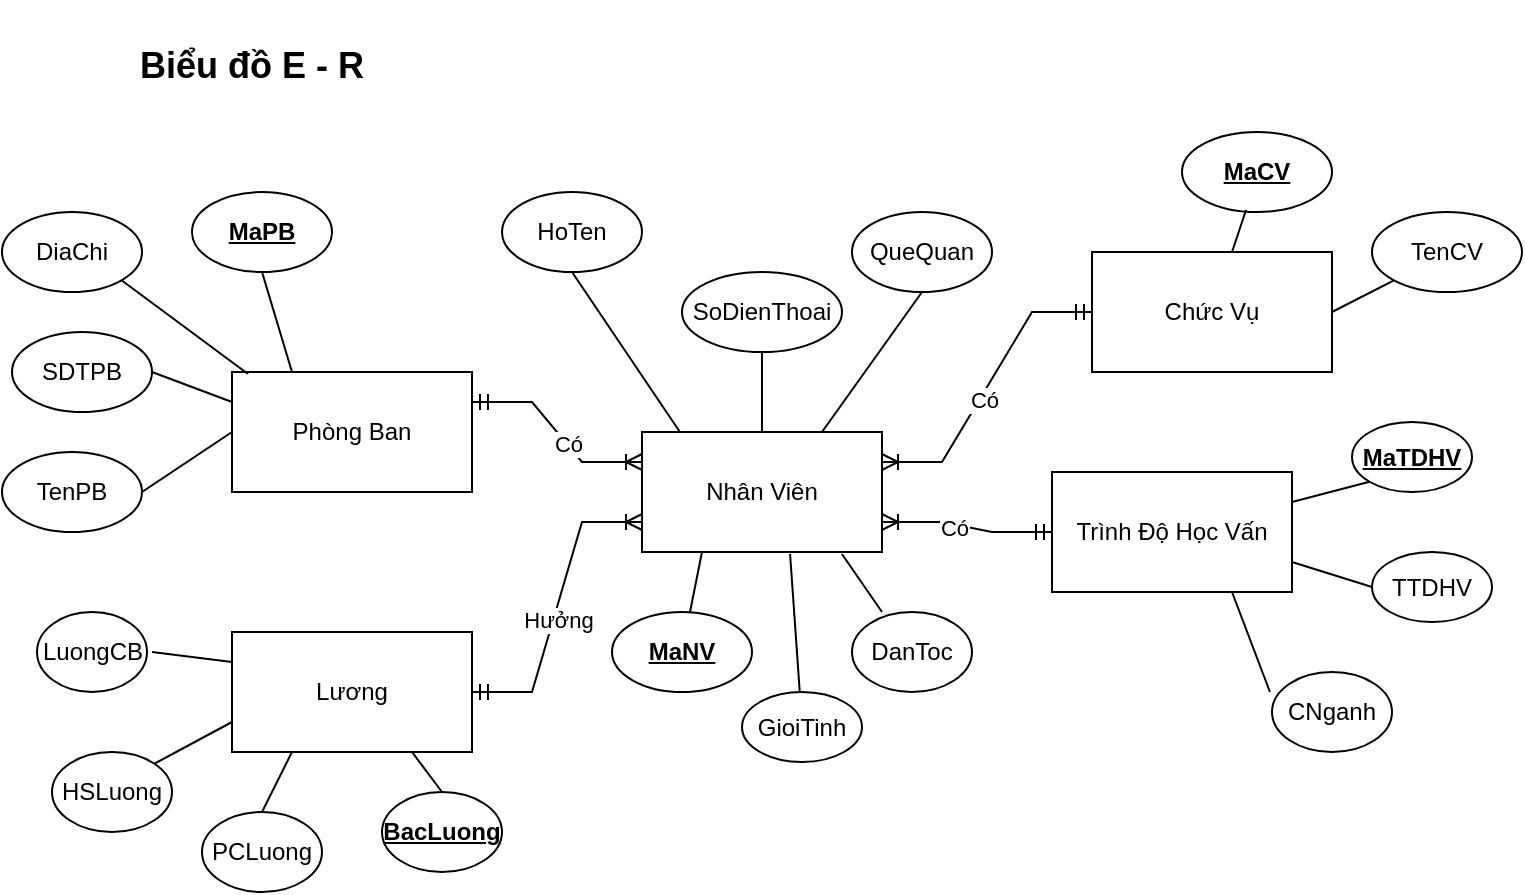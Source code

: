 <mxfile version="21.0.8" type="google"><diagram name="Page-1" id="upn78y1MiDqmE92Ycoaz"><mxGraphModel grid="1" page="1" gridSize="10" guides="1" tooltips="1" connect="1" arrows="1" fold="1" pageScale="1" pageWidth="850" pageHeight="1100" math="0" shadow="0"><root><mxCell id="0"/><mxCell id="1" parent="0"/><mxCell id="vMW8LU60BYyYWfHZtLef-13" value="Nhân Viên" style="rounded=0;whiteSpace=wrap;html=1;" vertex="1" parent="1"><mxGeometry x="375" y="210" width="120" height="60" as="geometry"/></mxCell><object label="MaNV" MaNV="" id="vMW8LU60BYyYWfHZtLef-14"><mxCell style="ellipse;whiteSpace=wrap;html=1;fontStyle=5" vertex="1" parent="1"><mxGeometry x="360" y="300" width="70" height="40" as="geometry"/></mxCell></object><object label="DanToc" MaNV="" id="vMW8LU60BYyYWfHZtLef-16"><mxCell style="ellipse;whiteSpace=wrap;html=1;" vertex="1" parent="1"><mxGeometry x="480" y="300" width="60" height="40" as="geometry"/></mxCell></object><object label="HoTen" MaNV="" id="vMW8LU60BYyYWfHZtLef-17"><mxCell style="ellipse;whiteSpace=wrap;html=1;" vertex="1" parent="1"><mxGeometry x="305" y="90" width="70" height="40" as="geometry"/></mxCell></object><object label="GioiTinh" MaNV="" id="vMW8LU60BYyYWfHZtLef-18"><mxCell style="ellipse;whiteSpace=wrap;html=1;" vertex="1" parent="1"><mxGeometry x="425" y="340" width="60" height="35" as="geometry"/></mxCell></object><object label="SoDienThoai" MaNV="" id="vMW8LU60BYyYWfHZtLef-19"><mxCell style="ellipse;whiteSpace=wrap;html=1;" vertex="1" parent="1"><mxGeometry x="395" y="130" width="80" height="40" as="geometry"/></mxCell></object><mxCell id="vMW8LU60BYyYWfHZtLef-20" value="QueQuan" style="ellipse;whiteSpace=wrap;html=1;" vertex="1" parent="1"><mxGeometry x="480" y="100" width="70" height="40" as="geometry"/></mxCell><mxCell id="vMW8LU60BYyYWfHZtLef-21" value="" style="endArrow=none;html=1;rounded=0;exitX=0.25;exitY=0;exitDx=0;exitDy=0;entryX=0.833;entryY=1.017;entryDx=0;entryDy=0;entryPerimeter=0;exitPerimeter=0;" edge="1" parent="1" source="vMW8LU60BYyYWfHZtLef-16" target="vMW8LU60BYyYWfHZtLef-13"><mxGeometry width="50" height="50" relative="1" as="geometry"><mxPoint x="420" y="400" as="sourcePoint"/><mxPoint x="420" y="270" as="targetPoint"/></mxGeometry></mxCell><mxCell id="vMW8LU60BYyYWfHZtLef-22" value="" style="endArrow=none;html=1;rounded=0;entryX=0.25;entryY=1;entryDx=0;entryDy=0;" edge="1" parent="1" source="vMW8LU60BYyYWfHZtLef-14" target="vMW8LU60BYyYWfHZtLef-13"><mxGeometry width="50" height="50" relative="1" as="geometry"><mxPoint x="160" y="214" as="sourcePoint"/><mxPoint x="200" y="202" as="targetPoint"/><Array as="points"/></mxGeometry></mxCell><mxCell id="vMW8LU60BYyYWfHZtLef-23" value="" style="endArrow=none;html=1;rounded=0;exitX=0.5;exitY=1;exitDx=0;exitDy=0;entryX=0.158;entryY=0;entryDx=0;entryDy=0;entryPerimeter=0;" edge="1" parent="1" source="vMW8LU60BYyYWfHZtLef-17" target="vMW8LU60BYyYWfHZtLef-13"><mxGeometry width="50" height="50" relative="1" as="geometry"><mxPoint x="170" y="224" as="sourcePoint"/><mxPoint x="210" y="212" as="targetPoint"/></mxGeometry></mxCell><mxCell id="vMW8LU60BYyYWfHZtLef-24" value="" style="endArrow=none;html=1;rounded=0;exitX=0.5;exitY=1;exitDx=0;exitDy=0;entryX=0.5;entryY=0;entryDx=0;entryDy=0;" edge="1" parent="1" source="vMW8LU60BYyYWfHZtLef-19" target="vMW8LU60BYyYWfHZtLef-13"><mxGeometry width="50" height="50" relative="1" as="geometry"><mxPoint x="223" y="90" as="sourcePoint"/><mxPoint x="223" y="140" as="targetPoint"/></mxGeometry></mxCell><mxCell id="vMW8LU60BYyYWfHZtLef-25" value="" style="endArrow=none;html=1;rounded=0;exitX=0.75;exitY=0;exitDx=0;exitDy=0;entryX=0.5;entryY=1;entryDx=0;entryDy=0;" edge="1" parent="1" source="vMW8LU60BYyYWfHZtLef-13" target="vMW8LU60BYyYWfHZtLef-20"><mxGeometry width="50" height="50" relative="1" as="geometry"><mxPoint x="190" y="244" as="sourcePoint"/><mxPoint x="230" y="232" as="targetPoint"/></mxGeometry></mxCell><mxCell id="vMW8LU60BYyYWfHZtLef-26" value="" style="endArrow=none;html=1;rounded=0;entryX=0.617;entryY=1.017;entryDx=0;entryDy=0;entryPerimeter=0;" edge="1" parent="1" source="vMW8LU60BYyYWfHZtLef-18" target="vMW8LU60BYyYWfHZtLef-13"><mxGeometry width="50" height="50" relative="1" as="geometry"><mxPoint x="200" y="254" as="sourcePoint"/><mxPoint x="240" y="242" as="targetPoint"/></mxGeometry></mxCell><mxCell id="vMW8LU60BYyYWfHZtLef-27" value="Chức Vụ" style="rounded=0;whiteSpace=wrap;html=1;" vertex="1" parent="1"><mxGeometry x="600" y="120" width="120" height="60" as="geometry"/></mxCell><mxCell id="vMW8LU60BYyYWfHZtLef-28" value="MaCV" style="ellipse;whiteSpace=wrap;html=1;fontStyle=5" vertex="1" parent="1"><mxGeometry x="645" y="60" width="75" height="40" as="geometry"/></mxCell><mxCell id="vMW8LU60BYyYWfHZtLef-29" value="TenCV" style="ellipse;whiteSpace=wrap;html=1;" vertex="1" parent="1"><mxGeometry x="740" y="100" width="75" height="40" as="geometry"/></mxCell><mxCell id="vMW8LU60BYyYWfHZtLef-30" value="" style="endArrow=none;html=1;rounded=0;entryX=0.427;entryY=0.975;entryDx=0;entryDy=0;entryPerimeter=0;" edge="1" parent="1" source="vMW8LU60BYyYWfHZtLef-27" target="vMW8LU60BYyYWfHZtLef-28"><mxGeometry width="50" height="50" relative="1" as="geometry"><mxPoint x="420" y="400" as="sourcePoint"/><mxPoint x="470" y="350" as="targetPoint"/></mxGeometry></mxCell><mxCell id="vMW8LU60BYyYWfHZtLef-31" value="" style="endArrow=none;html=1;rounded=0;entryX=0;entryY=1;entryDx=0;entryDy=0;exitX=1;exitY=0.5;exitDx=0;exitDy=0;" edge="1" parent="1" source="vMW8LU60BYyYWfHZtLef-27" target="vMW8LU60BYyYWfHZtLef-29"><mxGeometry width="50" height="50" relative="1" as="geometry"><mxPoint x="576" y="120" as="sourcePoint"/><mxPoint x="582" y="89" as="targetPoint"/></mxGeometry></mxCell><mxCell id="vMW8LU60BYyYWfHZtLef-33" value="" style="edgeStyle=entityRelationEdgeStyle;fontSize=12;html=1;endArrow=ERoneToMany;startArrow=ERmandOne;rounded=0;entryX=1;entryY=0.25;entryDx=0;entryDy=0;exitX=0;exitY=0.5;exitDx=0;exitDy=0;" edge="1" parent="1" source="vMW8LU60BYyYWfHZtLef-27" target="vMW8LU60BYyYWfHZtLef-13"><mxGeometry width="100" height="100" relative="1" as="geometry"><mxPoint x="450" y="210" as="sourcePoint"/><mxPoint x="450" y="90" as="targetPoint"/></mxGeometry></mxCell><mxCell id="vMW8LU60BYyYWfHZtLef-49" value="Có" style="edgeLabel;html=1;align=center;verticalAlign=middle;resizable=0;points=[];" connectable="0" vertex="1" parent="vMW8LU60BYyYWfHZtLef-33"><mxGeometry x="0.079" y="2" relative="1" as="geometry"><mxPoint as="offset"/></mxGeometry></mxCell><mxCell id="vMW8LU60BYyYWfHZtLef-36" value="Trình Độ Học Vấn" style="rounded=0;whiteSpace=wrap;html=1;" vertex="1" parent="1"><mxGeometry x="580" y="230" width="120" height="60" as="geometry"/></mxCell><mxCell id="vMW8LU60BYyYWfHZtLef-37" value="MaTDHV" style="ellipse;whiteSpace=wrap;html=1;fontStyle=5" vertex="1" parent="1"><mxGeometry x="730" y="205" width="60" height="35" as="geometry"/></mxCell><mxCell id="vMW8LU60BYyYWfHZtLef-38" value="TTDHV" style="ellipse;whiteSpace=wrap;html=1;" vertex="1" parent="1"><mxGeometry x="740" y="270" width="60" height="35" as="geometry"/></mxCell><mxCell id="vMW8LU60BYyYWfHZtLef-39" value="CNganh" style="ellipse;whiteSpace=wrap;html=1;" vertex="1" parent="1"><mxGeometry x="690" y="330" width="60" height="40" as="geometry"/></mxCell><mxCell id="vMW8LU60BYyYWfHZtLef-40" value="" style="endArrow=none;html=1;rounded=0;entryX=0;entryY=1;entryDx=0;entryDy=0;exitX=1;exitY=0.25;exitDx=0;exitDy=0;" edge="1" parent="1" source="vMW8LU60BYyYWfHZtLef-36" target="vMW8LU60BYyYWfHZtLef-37"><mxGeometry width="50" height="50" relative="1" as="geometry"><mxPoint x="420" y="400" as="sourcePoint"/><mxPoint x="470" y="350" as="targetPoint"/></mxGeometry></mxCell><mxCell id="vMW8LU60BYyYWfHZtLef-42" value="" style="endArrow=none;html=1;rounded=0;entryX=-0.017;entryY=0.25;entryDx=0;entryDy=0;exitX=0.75;exitY=1;exitDx=0;exitDy=0;entryPerimeter=0;" edge="1" parent="1" source="vMW8LU60BYyYWfHZtLef-36" target="vMW8LU60BYyYWfHZtLef-39"><mxGeometry width="50" height="50" relative="1" as="geometry"><mxPoint x="638" y="241" as="sourcePoint"/><mxPoint x="668" y="205" as="targetPoint"/></mxGeometry></mxCell><mxCell id="vMW8LU60BYyYWfHZtLef-43" value="" style="endArrow=none;html=1;rounded=0;entryX=0;entryY=0.5;entryDx=0;entryDy=0;exitX=1;exitY=0.75;exitDx=0;exitDy=0;" edge="1" parent="1" source="vMW8LU60BYyYWfHZtLef-36" target="vMW8LU60BYyYWfHZtLef-38"><mxGeometry width="50" height="50" relative="1" as="geometry"><mxPoint x="648" y="251" as="sourcePoint"/><mxPoint x="678" y="215" as="targetPoint"/></mxGeometry></mxCell><mxCell id="vMW8LU60BYyYWfHZtLef-46" value="" style="edgeStyle=entityRelationEdgeStyle;fontSize=12;html=1;endArrow=ERoneToMany;startArrow=ERmandOne;rounded=0;exitX=0;exitY=0.5;exitDx=0;exitDy=0;entryX=1;entryY=0.75;entryDx=0;entryDy=0;" edge="1" parent="1" source="vMW8LU60BYyYWfHZtLef-36" target="vMW8LU60BYyYWfHZtLef-13"><mxGeometry width="100" height="100" relative="1" as="geometry"><mxPoint x="500" y="160" as="sourcePoint"/><mxPoint x="290" y="230" as="targetPoint"/></mxGeometry></mxCell><mxCell id="vMW8LU60BYyYWfHZtLef-47" value="Có" style="edgeLabel;html=1;align=center;verticalAlign=middle;resizable=0;points=[];" connectable="0" vertex="1" parent="vMW8LU60BYyYWfHZtLef-46"><mxGeometry x="0.148" y="1" relative="1" as="geometry"><mxPoint as="offset"/></mxGeometry></mxCell><mxCell id="vMW8LU60BYyYWfHZtLef-51" value="Phòng Ban" style="rounded=0;whiteSpace=wrap;html=1;" vertex="1" parent="1"><mxGeometry x="170" y="180" width="120" height="60" as="geometry"/></mxCell><mxCell id="vMW8LU60BYyYWfHZtLef-52" value="Lương" style="rounded=0;whiteSpace=wrap;html=1;" vertex="1" parent="1"><mxGeometry x="170" y="310" width="120" height="60" as="geometry"/></mxCell><mxCell id="vMW8LU60BYyYWfHZtLef-53" value="MaPB" style="ellipse;whiteSpace=wrap;html=1;fontStyle=5" vertex="1" parent="1"><mxGeometry x="150" y="90" width="70" height="40" as="geometry"/></mxCell><mxCell id="vMW8LU60BYyYWfHZtLef-54" value="TenPB" style="ellipse;whiteSpace=wrap;html=1;" vertex="1" parent="1"><mxGeometry x="55" y="220" width="70" height="40" as="geometry"/></mxCell><mxCell id="vMW8LU60BYyYWfHZtLef-55" value="SDTPB" style="ellipse;whiteSpace=wrap;html=1;" vertex="1" parent="1"><mxGeometry x="60" y="160" width="70" height="40" as="geometry"/></mxCell><mxCell id="vMW8LU60BYyYWfHZtLef-56" value="DiaChi" style="ellipse;whiteSpace=wrap;html=1;" vertex="1" parent="1"><mxGeometry x="55" y="100" width="70" height="40" as="geometry"/></mxCell><mxCell id="vMW8LU60BYyYWfHZtLef-59" value="" style="endArrow=none;html=1;rounded=0;exitX=1;exitY=1;exitDx=0;exitDy=0;entryX=0.067;entryY=0.017;entryDx=0;entryDy=0;entryPerimeter=0;" edge="1" parent="1" source="vMW8LU60BYyYWfHZtLef-56" target="vMW8LU60BYyYWfHZtLef-51"><mxGeometry width="50" height="50" relative="1" as="geometry"><mxPoint x="420" y="400" as="sourcePoint"/><mxPoint x="170" y="180" as="targetPoint"/></mxGeometry></mxCell><mxCell id="vMW8LU60BYyYWfHZtLef-60" value="" style="endArrow=none;html=1;rounded=0;exitX=1;exitY=0.5;exitDx=0;exitDy=0;entryX=0;entryY=0.25;entryDx=0;entryDy=0;" edge="1" parent="1" source="vMW8LU60BYyYWfHZtLef-55" target="vMW8LU60BYyYWfHZtLef-51"><mxGeometry width="50" height="50" relative="1" as="geometry"><mxPoint x="420" y="400" as="sourcePoint"/><mxPoint x="470" y="350" as="targetPoint"/></mxGeometry></mxCell><mxCell id="vMW8LU60BYyYWfHZtLef-61" value="" style="endArrow=none;html=1;rounded=0;exitX=1;exitY=0.5;exitDx=0;exitDy=0;entryX=0;entryY=0.5;entryDx=0;entryDy=0;" edge="1" parent="1" source="vMW8LU60BYyYWfHZtLef-54" target="vMW8LU60BYyYWfHZtLef-51"><mxGeometry width="50" height="50" relative="1" as="geometry"><mxPoint x="420" y="400" as="sourcePoint"/><mxPoint x="470" y="350" as="targetPoint"/></mxGeometry></mxCell><mxCell id="vMW8LU60BYyYWfHZtLef-62" value="" style="endArrow=none;html=1;rounded=0;entryX=0.5;entryY=1;entryDx=0;entryDy=0;exitX=0.25;exitY=0;exitDx=0;exitDy=0;" edge="1" parent="1" source="vMW8LU60BYyYWfHZtLef-51" target="vMW8LU60BYyYWfHZtLef-53"><mxGeometry width="50" height="50" relative="1" as="geometry"><mxPoint x="420" y="400" as="sourcePoint"/><mxPoint x="470" y="350" as="targetPoint"/></mxGeometry></mxCell><mxCell id="vMW8LU60BYyYWfHZtLef-67" value="" style="edgeStyle=entityRelationEdgeStyle;fontSize=12;html=1;endArrow=ERoneToMany;startArrow=ERmandOne;rounded=0;entryX=0;entryY=0.25;entryDx=0;entryDy=0;exitX=1;exitY=0.25;exitDx=0;exitDy=0;" edge="1" parent="1" source="vMW8LU60BYyYWfHZtLef-51" target="vMW8LU60BYyYWfHZtLef-13"><mxGeometry width="100" height="100" relative="1" as="geometry"><mxPoint x="85" y="640" as="sourcePoint"/><mxPoint x="185" y="500" as="targetPoint"/></mxGeometry></mxCell><mxCell id="vMW8LU60BYyYWfHZtLef-69" value="Có" style="edgeLabel;html=1;align=center;verticalAlign=middle;resizable=0;points=[];" connectable="0" vertex="1" parent="vMW8LU60BYyYWfHZtLef-67"><mxGeometry x="0.151" relative="1" as="geometry"><mxPoint as="offset"/></mxGeometry></mxCell><mxCell id="vMW8LU60BYyYWfHZtLef-70" value="BacLuong" style="ellipse;whiteSpace=wrap;html=1;fontStyle=5" vertex="1" parent="1"><mxGeometry x="245" y="390" width="60" height="40" as="geometry"/></mxCell><mxCell id="vMW8LU60BYyYWfHZtLef-71" value="PCLuong" style="ellipse;whiteSpace=wrap;html=1;" vertex="1" parent="1"><mxGeometry x="155" y="400" width="60" height="40" as="geometry"/></mxCell><mxCell id="vMW8LU60BYyYWfHZtLef-72" value="HSLuong" style="ellipse;whiteSpace=wrap;html=1;" vertex="1" parent="1"><mxGeometry x="80" y="370" width="60" height="40" as="geometry"/></mxCell><mxCell id="vMW8LU60BYyYWfHZtLef-73" value="LuongCB" style="ellipse;whiteSpace=wrap;html=1;" vertex="1" parent="1"><mxGeometry x="72.5" y="300" width="55" height="40" as="geometry"/></mxCell><mxCell id="vMW8LU60BYyYWfHZtLef-75" value="" style="endArrow=none;html=1;rounded=0;exitX=0.5;exitY=0;exitDx=0;exitDy=0;entryX=0.75;entryY=1;entryDx=0;entryDy=0;" edge="1" parent="1" source="vMW8LU60BYyYWfHZtLef-70" target="vMW8LU60BYyYWfHZtLef-52"><mxGeometry width="50" height="50" relative="1" as="geometry"><mxPoint x="290" y="400" as="sourcePoint"/><mxPoint x="340" y="350" as="targetPoint"/></mxGeometry></mxCell><mxCell id="vMW8LU60BYyYWfHZtLef-76" value="" style="endArrow=none;html=1;rounded=0;exitX=1;exitY=0;exitDx=0;exitDy=0;entryX=0;entryY=0.75;entryDx=0;entryDy=0;" edge="1" parent="1" source="vMW8LU60BYyYWfHZtLef-72" target="vMW8LU60BYyYWfHZtLef-52"><mxGeometry width="50" height="50" relative="1" as="geometry"><mxPoint x="270" y="410" as="sourcePoint"/><mxPoint x="270" y="380" as="targetPoint"/></mxGeometry></mxCell><mxCell id="vMW8LU60BYyYWfHZtLef-77" value="" style="endArrow=none;html=1;rounded=0;entryX=0;entryY=0.25;entryDx=0;entryDy=0;" edge="1" parent="1" target="vMW8LU60BYyYWfHZtLef-52"><mxGeometry width="50" height="50" relative="1" as="geometry"><mxPoint x="130" y="320" as="sourcePoint"/><mxPoint x="280" y="390" as="targetPoint"/></mxGeometry></mxCell><mxCell id="vMW8LU60BYyYWfHZtLef-78" value="" style="endArrow=none;html=1;rounded=0;exitX=0.5;exitY=0;exitDx=0;exitDy=0;entryX=0.25;entryY=1;entryDx=0;entryDy=0;" edge="1" parent="1" source="vMW8LU60BYyYWfHZtLef-71" target="vMW8LU60BYyYWfHZtLef-52"><mxGeometry width="50" height="50" relative="1" as="geometry"><mxPoint x="290" y="430" as="sourcePoint"/><mxPoint x="290" y="400" as="targetPoint"/></mxGeometry></mxCell><mxCell id="vMW8LU60BYyYWfHZtLef-79" value="" style="edgeStyle=entityRelationEdgeStyle;fontSize=12;html=1;endArrow=ERoneToMany;startArrow=ERmandOne;rounded=0;exitX=1;exitY=0.5;exitDx=0;exitDy=0;entryX=0;entryY=0.75;entryDx=0;entryDy=0;" edge="1" parent="1" source="vMW8LU60BYyYWfHZtLef-52" target="vMW8LU60BYyYWfHZtLef-13"><mxGeometry width="100" height="100" relative="1" as="geometry"><mxPoint x="270" y="420" as="sourcePoint"/><mxPoint x="370" y="320" as="targetPoint"/></mxGeometry></mxCell><mxCell id="vMW8LU60BYyYWfHZtLef-80" value="Hưởng" style="edgeLabel;html=1;align=center;verticalAlign=middle;resizable=0;points=[];" connectable="0" vertex="1" parent="vMW8LU60BYyYWfHZtLef-79"><mxGeometry x="-0.082" y="-2" relative="1" as="geometry"><mxPoint as="offset"/></mxGeometry></mxCell><mxCell id="vMW8LU60BYyYWfHZtLef-81" value="&lt;h1&gt;&lt;font style=&quot;font-size: 18px;&quot;&gt;Biểu đồ E - R&lt;/font&gt;&lt;/h1&gt;" style="text;html=1;strokeColor=none;fillColor=none;align=center;verticalAlign=middle;whiteSpace=wrap;rounded=0;" vertex="1" parent="1"><mxGeometry x="90" y="10" width="180" height="30" as="geometry"/></mxCell></root></mxGraphModel></diagram></mxfile>